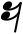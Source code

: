 <?xml version="1.0" encoding="UTF-8"?>
<dia:diagram xmlns:dia="http://www.lysator.liu.se/~alla/dia/">
  <dia:layer name="Segundo Plano" visible="true" connectable="true" active="true">
    <dia:object type="Standard - Line" version="0" id="O0">
      <dia:attribute name="obj_pos">
        <dia:point val="1.1,2"/>
      </dia:attribute>
      <dia:attribute name="obj_bb">
        <dia:rectangle val="0.741,1.941;1.159,3.559"/>
      </dia:attribute>
      <dia:attribute name="conn_endpoints">
        <dia:point val="1.1,2"/>
        <dia:point val="0.8,3.5"/>
      </dia:attribute>
      <dia:attribute name="numcp">
        <dia:int val="1"/>
      </dia:attribute>
    </dia:object>
    <dia:group>
      <dia:attribute name="meta">
        <dia:composite type="dict"/>
      </dia:attribute>
      <dia:attribute name="matrix"/>
      <dia:object type="Standard - Beziergon" version="0" id="O1">
        <dia:attribute name="obj_pos">
          <dia:point val="0.5,2"/>
        </dia:attribute>
        <dia:attribute name="obj_bb">
          <dia:rectangle val="0.202,1.95;0.656,2.37"/>
        </dia:attribute>
        <dia:attribute name="bez_points">
          <dia:point val="0.5,2"/>
          <dia:point val="0.71,2"/>
          <dia:point val="0.58,2.32"/>
          <dia:point val="0.36,2.32"/>
          <dia:point val="0.14,2.32"/>
          <dia:point val="0.29,2"/>
        </dia:attribute>
        <dia:attribute name="corner_types">
          <dia:enum val="38437760"/>
          <dia:enum val="0"/>
          <dia:enum val="0"/>
        </dia:attribute>
        <dia:attribute name="line_width">
          <dia:real val="0.1"/>
        </dia:attribute>
        <dia:attribute name="inner_color">
          <dia:color val="#000000ff"/>
        </dia:attribute>
        <dia:attribute name="show_background">
          <dia:boolean val="true"/>
        </dia:attribute>
      </dia:object>
      <dia:object type="Standard - BezierLine" version="0" id="O2">
        <dia:attribute name="obj_pos">
          <dia:point val="0.3,2.2"/>
        </dia:attribute>
        <dia:attribute name="obj_bb">
          <dia:rectangle val="0.215,1.931;1.169,2.414"/>
        </dia:attribute>
        <dia:attribute name="bez_points">
          <dia:point val="0.3,2.2"/>
          <dia:point val="0.1,2.4"/>
          <dia:point val="0.8,2.5"/>
          <dia:point val="1.1,2"/>
        </dia:attribute>
        <dia:attribute name="corner_types">
          <dia:enum val="0"/>
          <dia:enum val="0"/>
        </dia:attribute>
      </dia:object>
    </dia:group>
    <dia:group>
      <dia:attribute name="meta">
        <dia:composite type="dict"/>
      </dia:attribute>
      <dia:attribute name="matrix"/>
      <dia:object type="Standard - Beziergon" version="0" id="O3">
        <dia:attribute name="obj_pos">
          <dia:point val="0.4,2.5"/>
        </dia:attribute>
        <dia:attribute name="obj_bb">
          <dia:rectangle val="0.102,2.45;0.556,2.87"/>
        </dia:attribute>
        <dia:attribute name="bez_points">
          <dia:point val="0.4,2.5"/>
          <dia:point val="0.61,2.5"/>
          <dia:point val="0.48,2.82"/>
          <dia:point val="0.26,2.82"/>
          <dia:point val="0.04,2.82"/>
          <dia:point val="0.19,2.5"/>
        </dia:attribute>
        <dia:attribute name="corner_types">
          <dia:enum val="38437760"/>
          <dia:enum val="0"/>
          <dia:enum val="0"/>
        </dia:attribute>
        <dia:attribute name="line_width">
          <dia:real val="0.1"/>
        </dia:attribute>
        <dia:attribute name="inner_color">
          <dia:color val="#000000ff"/>
        </dia:attribute>
        <dia:attribute name="show_background">
          <dia:boolean val="true"/>
        </dia:attribute>
      </dia:object>
      <dia:object type="Standard - BezierLine" version="0" id="O4">
        <dia:attribute name="obj_pos">
          <dia:point val="0.2,2.7"/>
        </dia:attribute>
        <dia:attribute name="obj_bb">
          <dia:rectangle val="0.115,2.431;1.069,2.914"/>
        </dia:attribute>
        <dia:attribute name="bez_points">
          <dia:point val="0.2,2.7"/>
          <dia:point val="-1.388e-16,2.9"/>
          <dia:point val="0.7,3"/>
          <dia:point val="1,2.5"/>
        </dia:attribute>
        <dia:attribute name="corner_types">
          <dia:enum val="0"/>
          <dia:enum val="0"/>
        </dia:attribute>
      </dia:object>
    </dia:group>
  </dia:layer>
</dia:diagram>

